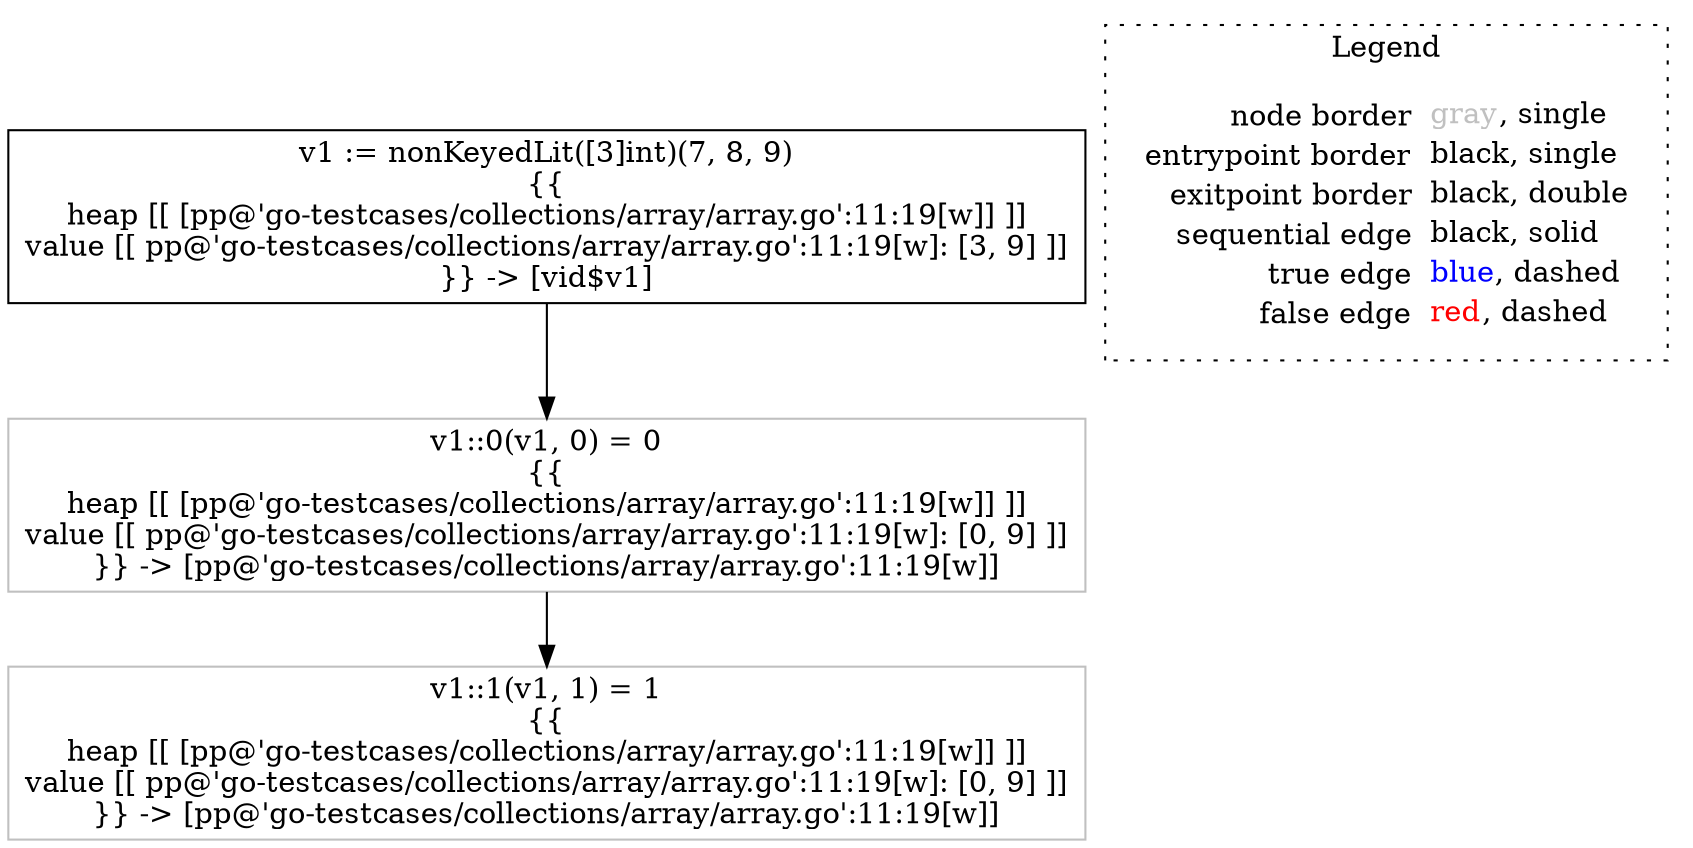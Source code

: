 digraph {
	"node0" [shape="rect",color="black",label=<v1 := nonKeyedLit([3]int)(7, 8, 9)<BR/>{{<BR/>heap [[ [pp@'go-testcases/collections/array/array.go':11:19[w]] ]]<BR/>value [[ pp@'go-testcases/collections/array/array.go':11:19[w]: [3, 9] ]]<BR/>}} -&gt; [vid$v1]>];
	"node1" [shape="rect",color="gray",label=<v1::0(v1, 0) = 0<BR/>{{<BR/>heap [[ [pp@'go-testcases/collections/array/array.go':11:19[w]] ]]<BR/>value [[ pp@'go-testcases/collections/array/array.go':11:19[w]: [0, 9] ]]<BR/>}} -&gt; [pp@'go-testcases/collections/array/array.go':11:19[w]]>];
	"node2" [shape="rect",color="gray",label=<v1::1(v1, 1) = 1<BR/>{{<BR/>heap [[ [pp@'go-testcases/collections/array/array.go':11:19[w]] ]]<BR/>value [[ pp@'go-testcases/collections/array/array.go':11:19[w]: [0, 9] ]]<BR/>}} -&gt; [pp@'go-testcases/collections/array/array.go':11:19[w]]>];
	"node1" -> "node2" [color="black"];
	"node0" -> "node1" [color="black"];
subgraph cluster_legend {
	label="Legend";
	style=dotted;
	node [shape=plaintext];
	"legend" [label=<<table border="0" cellpadding="2" cellspacing="0" cellborder="0"><tr><td align="right">node border&nbsp;</td><td align="left"><font color="gray">gray</font>, single</td></tr><tr><td align="right">entrypoint border&nbsp;</td><td align="left"><font color="black">black</font>, single</td></tr><tr><td align="right">exitpoint border&nbsp;</td><td align="left"><font color="black">black</font>, double</td></tr><tr><td align="right">sequential edge&nbsp;</td><td align="left"><font color="black">black</font>, solid</td></tr><tr><td align="right">true edge&nbsp;</td><td align="left"><font color="blue">blue</font>, dashed</td></tr><tr><td align="right">false edge&nbsp;</td><td align="left"><font color="red">red</font>, dashed</td></tr></table>>];
}

}
